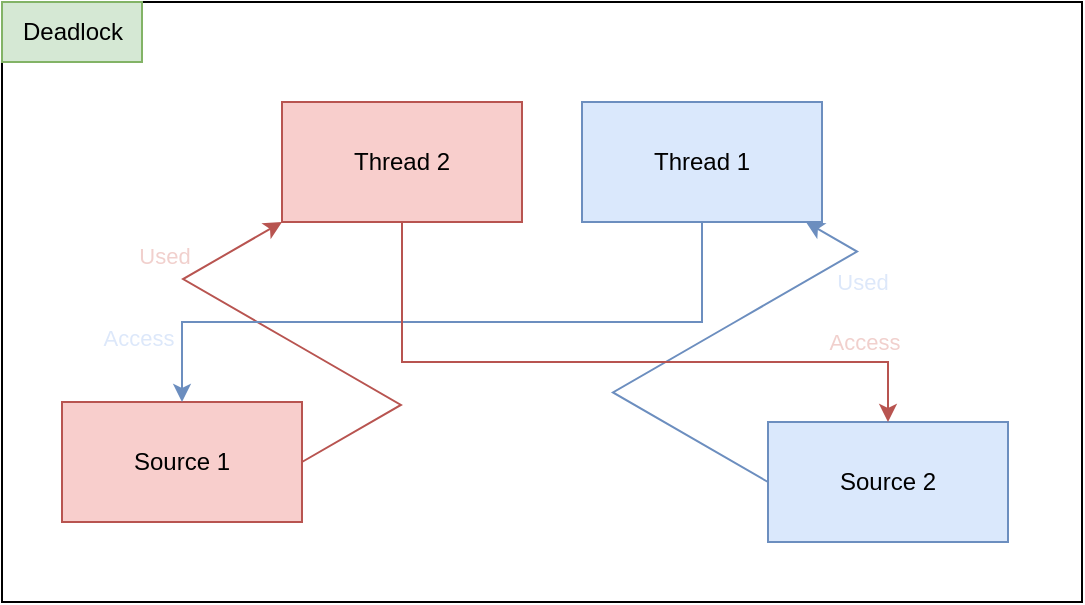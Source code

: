 <mxfile version="20.8.16" type="device"><diagram name="Sayfa -1" id="G1eM-7xH0H6v733ZvjRB"><mxGraphModel dx="765" dy="515" grid="1" gridSize="10" guides="1" tooltips="1" connect="1" arrows="1" fold="1" page="1" pageScale="1" pageWidth="827" pageHeight="1169" math="0" shadow="0"><root><mxCell id="0"/><mxCell id="1" parent="0"/><mxCell id="ZNIHTBCIvNZ9NhYXAT19-16" value="" style="rounded=0;whiteSpace=wrap;html=1;fillColor=none;fontColor=#dde8fa;" parent="1" vertex="1"><mxGeometry x="130" y="50" width="540" height="300" as="geometry"/></mxCell><mxCell id="ZNIHTBCIvNZ9NhYXAT19-8" style="edgeStyle=isometricEdgeStyle;rounded=0;orthogonalLoop=1;jettySize=auto;html=1;exitX=1;exitY=0.5;exitDx=0;exitDy=0;entryX=0;entryY=1;entryDx=0;entryDy=0;fillColor=#f8cecc;strokeColor=#b85450;" parent="1" source="ZNIHTBCIvNZ9NhYXAT19-1" target="ZNIHTBCIvNZ9NhYXAT19-4" edge="1"><mxGeometry relative="1" as="geometry"/></mxCell><mxCell id="ZNIHTBCIvNZ9NhYXAT19-14" value="Used" style="edgeLabel;html=1;align=center;verticalAlign=middle;resizable=0;points=[];labelBackgroundColor=none;fontColor=#f1d0cd;" parent="ZNIHTBCIvNZ9NhYXAT19-8" vertex="1" connectable="0"><mxGeometry x="0.331" y="-1" relative="1" as="geometry"><mxPoint x="-31" y="-23" as="offset"/></mxGeometry></mxCell><mxCell id="ZNIHTBCIvNZ9NhYXAT19-1" value="Source 1" style="rounded=0;whiteSpace=wrap;html=1;fillColor=#f8cecc;strokeColor=#b85450;" parent="1" vertex="1"><mxGeometry x="160" y="250" width="120" height="60" as="geometry"/></mxCell><mxCell id="ZNIHTBCIvNZ9NhYXAT19-7" style="edgeStyle=isometricEdgeStyle;rounded=0;orthogonalLoop=1;jettySize=auto;html=1;elbow=vertical;exitX=0;exitY=0.5;exitDx=0;exitDy=0;fillColor=#dae8fc;strokeColor=#6c8ebf;" parent="1" source="ZNIHTBCIvNZ9NhYXAT19-2" target="ZNIHTBCIvNZ9NhYXAT19-3" edge="1"><mxGeometry relative="1" as="geometry"/></mxCell><mxCell id="ZNIHTBCIvNZ9NhYXAT19-13" value="Used" style="edgeLabel;html=1;align=center;verticalAlign=middle;resizable=0;points=[];labelBackgroundColor=none;fontColor=#dde8fa;" parent="ZNIHTBCIvNZ9NhYXAT19-7" vertex="1" connectable="0"><mxGeometry x="0.409" y="1" relative="1" as="geometry"><mxPoint x="44" y="-8" as="offset"/></mxGeometry></mxCell><mxCell id="ZNIHTBCIvNZ9NhYXAT19-2" value="Source 2" style="whiteSpace=wrap;html=1;fillColor=#dae8fc;strokeColor=#6c8ebf;" parent="1" vertex="1"><mxGeometry x="513" y="260" width="120" height="60" as="geometry"/></mxCell><mxCell id="ZNIHTBCIvNZ9NhYXAT19-10" style="edgeStyle=orthogonalEdgeStyle;rounded=0;orthogonalLoop=1;jettySize=auto;html=1;fillColor=#dae8fc;strokeColor=#6c8ebf;" parent="1" source="ZNIHTBCIvNZ9NhYXAT19-3" target="ZNIHTBCIvNZ9NhYXAT19-1" edge="1"><mxGeometry relative="1" as="geometry"><Array as="points"><mxPoint x="480" y="210"/><mxPoint x="220" y="210"/></Array></mxGeometry></mxCell><mxCell id="ZNIHTBCIvNZ9NhYXAT19-12" value="Access" style="edgeLabel;html=1;align=center;verticalAlign=middle;resizable=0;points=[];labelBackgroundColor=none;fontColor=#dde8fa;" parent="ZNIHTBCIvNZ9NhYXAT19-10" vertex="1" connectable="0"><mxGeometry x="0.271" y="-1" relative="1" as="geometry"><mxPoint x="-110" y="9" as="offset"/></mxGeometry></mxCell><mxCell id="ZNIHTBCIvNZ9NhYXAT19-3" value="Thread 1" style="whiteSpace=wrap;html=1;fillColor=#dae8fc;strokeColor=#6c8ebf;" parent="1" vertex="1"><mxGeometry x="420" y="100" width="120" height="60" as="geometry"/></mxCell><mxCell id="ZNIHTBCIvNZ9NhYXAT19-9" style="edgeStyle=orthogonalEdgeStyle;rounded=0;orthogonalLoop=1;jettySize=auto;html=1;entryX=0.5;entryY=0;entryDx=0;entryDy=0;fillColor=#f8cecc;strokeColor=#b85450;" parent="1" source="ZNIHTBCIvNZ9NhYXAT19-4" target="ZNIHTBCIvNZ9NhYXAT19-2" edge="1"><mxGeometry relative="1" as="geometry"><Array as="points"><mxPoint x="330" y="230"/><mxPoint x="573" y="230"/></Array></mxGeometry></mxCell><mxCell id="ZNIHTBCIvNZ9NhYXAT19-11" value="Access" style="edgeLabel;html=1;align=center;verticalAlign=middle;resizable=0;points=[];labelBackgroundColor=none;fontColor=#f1d0cd;" parent="ZNIHTBCIvNZ9NhYXAT19-9" vertex="1" connectable="0"><mxGeometry x="0.385" y="1" relative="1" as="geometry"><mxPoint x="63" y="-9" as="offset"/></mxGeometry></mxCell><mxCell id="ZNIHTBCIvNZ9NhYXAT19-4" value="Thread 2" style="whiteSpace=wrap;html=1;fillColor=#f8cecc;strokeColor=#b85450;" parent="1" vertex="1"><mxGeometry x="270" y="100" width="120" height="60" as="geometry"/></mxCell><mxCell id="ZNIHTBCIvNZ9NhYXAT19-15" value="Deadlock" style="text;html=1;align=center;verticalAlign=middle;resizable=0;points=[];autosize=1;fillColor=#d5e8d4;strokeColor=#82b366;" parent="1" vertex="1"><mxGeometry x="130" y="50" width="70" height="30" as="geometry"/></mxCell></root></mxGraphModel></diagram></mxfile>